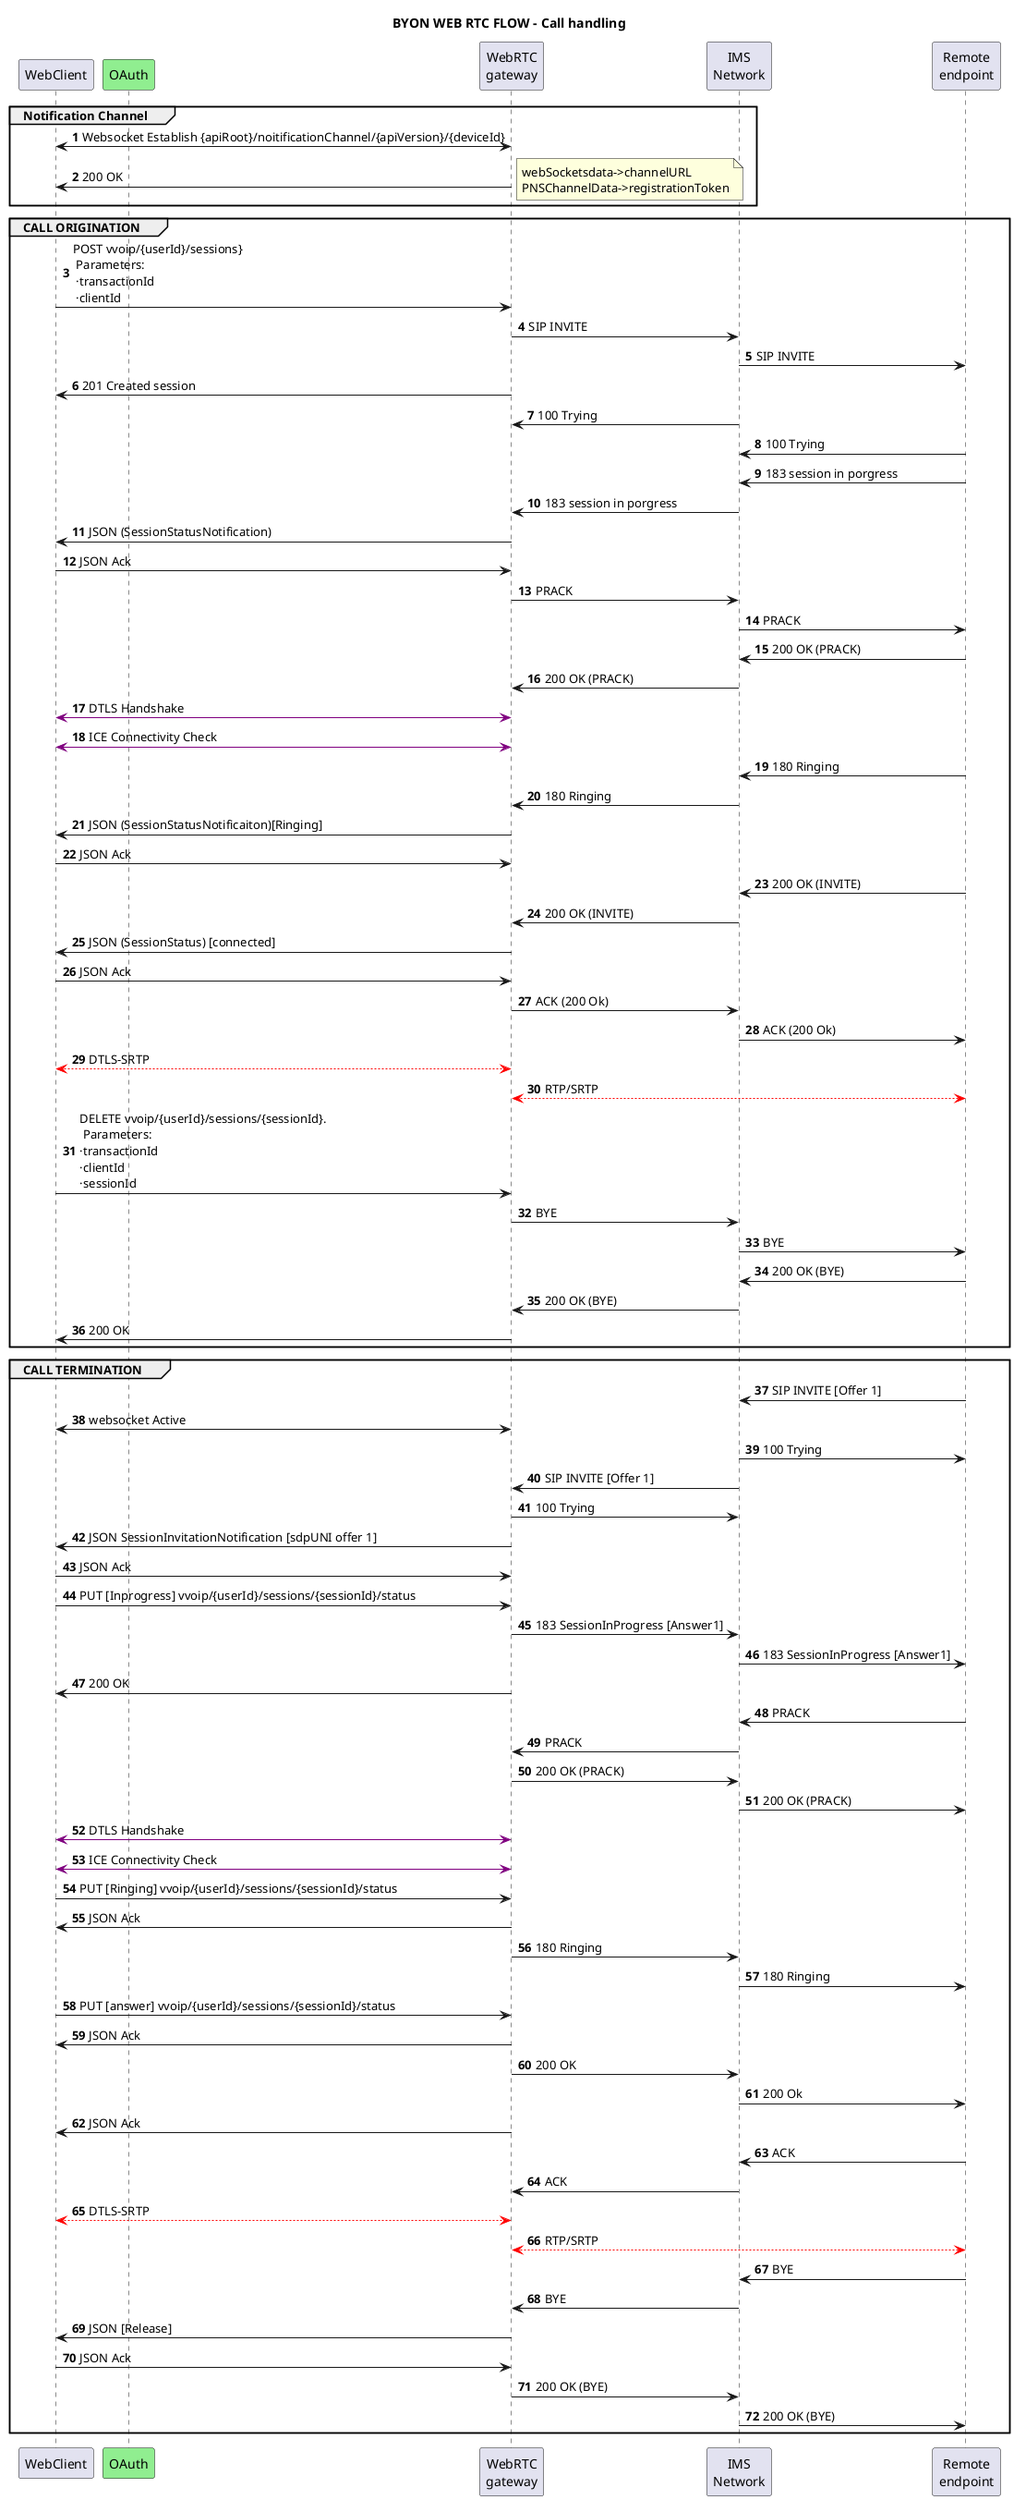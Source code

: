 @startuml BYON Callhandling

title "BYON WEB RTC FLOW - Call handling"
autonumber

participant WebClient
participant OAuth #LightGreen
participant "WebRTC\ngateway" as WebRTC_GW
participant "IMS\nNetwork" as IMS_Network
participant "Remote\nendpoint" as RemoteEndpoint


group Notification Channel 
WebClient <-> WebRTC_GW: Websocket Establish {apiRoot}/noitificationChannel/{apiVersion}/{deviceId}
WebRTC_GW -> WebClient: 200 OK
  note right
   webSocketsdata->channelURL
   PNSChannelData->registrationToken
  end note
end



group CALL ORIGINATION

WebClient -> WebRTC_GW : POST vvoip/{userId}/sessions} \n Parameters: \n ·transactionId \n ·clientId
WebRTC_GW -> IMS_Network: SIP INVITE
IMS_Network -> RemoteEndpoint: SIP INVITE
WebRTC_GW -> WebClient: 201 Created session
IMS_Network -> WebRTC_GW: 100 Trying 
RemoteEndpoint -> IMS_Network: 100 Trying

RemoteEndpoint -> IMS_Network: 183 session in porgress
IMS_Network -> WebRTC_GW: 183 session in porgress
WebRTC_GW -> WebClient: JSON (SessionStatusNotification)
WebClient -> WebRTC_GW: JSON Ack
WebRTC_GW ->IMS_Network: PRACK
IMS_Network -> RemoteEndpoint: PRACK
RemoteEndpoint -> IMS_Network: 200 OK (PRACK)
IMS_Network -> WebRTC_GW: 200 OK (PRACK)

WebClient <[#purple]-> WebRTC_GW: DTLS Handshake
WebClient <[#purple]-> WebRTC_GW: ICE Connectivity Check

RemoteEndpoint ->IMS_Network: 180 Ringing
IMS_Network -> WebRTC_GW: 180 Ringing
WebRTC_GW -> WebClient: JSON (SessionStatusNotificaiton)[Ringing]
WebClient -> WebRTC_GW: JSON Ack

RemoteEndpoint -> IMS_Network: 200 OK (INVITE)
IMS_Network -> WebRTC_GW: 200 OK (INVITE)
WebRTC_GW -> WebClient: JSON (SessionStatus) [connected]
WebClient -> WebRTC_GW: JSON Ack
WebRTC_GW -> IMS_Network: ACK (200 Ok)
IMS_Network -> RemoteEndpoint: ACK (200 Ok)

WebClient <--[#red]> WebRTC_GW: DTLS-SRTP
WebRTC_GW <--[#red]> RemoteEndpoint: RTP/SRTP

WebClient -> WebRTC_GW: DELETE vvoip/{userId}/sessions/{sessionId}. \n Parameters: \n·transactionId \n·clientId \n·sessionId
WebRTC_GW -> IMS_Network: BYE
IMS_Network -> RemoteEndpoint: BYE

RemoteEndpoint -> IMS_Network: 200 OK (BYE)
IMS_Network -> WebRTC_GW: 200 OK (BYE)
WebRTC_GW -> WebClient: 200 OK

end

group CALL TERMINATION

RemoteEndpoint -> IMS_Network: SIP INVITE [Offer 1]
WebClient <-> WebRTC_GW: websocket Active
IMS_Network -> RemoteEndpoint: 100 Trying
IMS_Network -> WebRTC_GW: SIP INVITE [Offer 1]
WebRTC_GW -> IMS_Network: 100 Trying
WebRTC_GW -> WebClient: JSON SessionInvitationNotification [sdpUNI offer 1]
WebClient -> WebRTC_GW: JSON Ack

WebClient -> WebRTC_GW: PUT [Inprogress] vvoip/{userId}/sessions/{sessionId}/status
WebRTC_GW -> IMS_Network: 183 SessionInProgress [Answer1]
IMS_Network -> RemoteEndpoint: 183 SessionInProgress [Answer1]
WebRTC_GW ->   WebClient: 200 OK
RemoteEndpoint -> IMS_Network: PRACK
IMS_Network -> WebRTC_GW: PRACK
WebRTC_GW -> IMS_Network: 200 OK (PRACK)
IMS_Network -> RemoteEndpoint: 200 OK (PRACK)

WebClient <[#purple]-> WebRTC_GW: DTLS Handshake
WebClient <[#purple]-> WebRTC_GW: ICE Connectivity Check

WebClient -> WebRTC_GW: PUT [Ringing] vvoip/{userId}/sessions/{sessionId}/status
WebRTC_GW -> WebClient: JSON Ack
WebRTC_GW -> IMS_Network: 180 Ringing
IMS_Network -> RemoteEndpoint: 180 Ringing

WebClient -> WebRTC_GW: PUT [answer] vvoip/{userId}/sessions/{sessionId}/status
WebRTC_GW -> WebClient: JSON Ack
WebRTC_GW -> IMS_Network: 200 OK
IMS_Network -> RemoteEndpoint: 200 Ok 
WebRTC_GW -> WebClient: JSON Ack
RemoteEndpoint -> IMS_Network: ACK
IMS_Network -> WebRTC_GW: ACK

WebClient <--[#red]> WebRTC_GW: DTLS-SRTP
WebRTC_GW <--[#red]> RemoteEndpoint: RTP/SRTP

RemoteEndpoint -> IMS_Network: BYE
IMS_Network -> WebRTC_GW: BYE
WebRTC_GW -> WebClient: JSON [Release]

WebClient -> WebRTC_GW: JSON Ack
WebRTC_GW -> IMS_Network: 200 OK (BYE)
IMS_Network -> RemoteEndpoint: 200 OK (BYE)

end

@enduml
